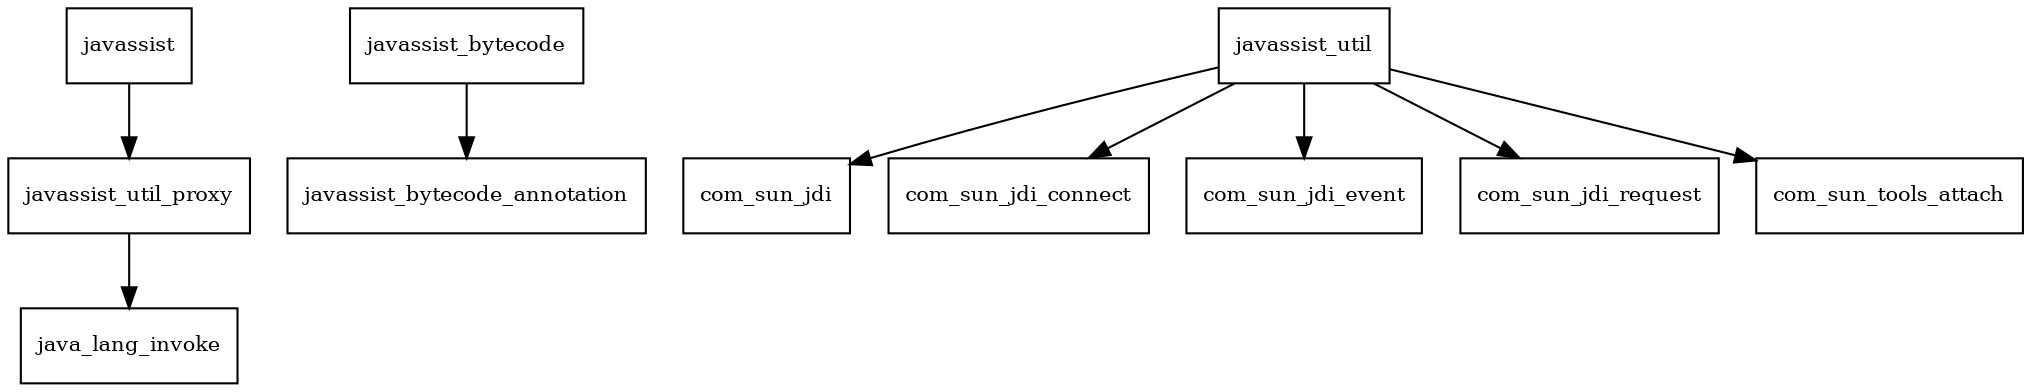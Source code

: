 digraph javassist_3_23_1_GA_package_dependencies {
  node [shape = box, fontsize=10.0];
  javassist -> javassist_util_proxy;
  javassist_bytecode -> javassist_bytecode_annotation;
  javassist_util -> com_sun_jdi;
  javassist_util -> com_sun_jdi_connect;
  javassist_util -> com_sun_jdi_event;
  javassist_util -> com_sun_jdi_request;
  javassist_util -> com_sun_tools_attach;
  javassist_util_proxy -> java_lang_invoke;
}
